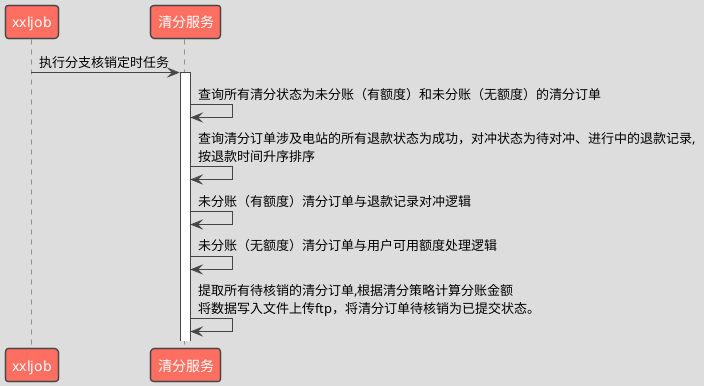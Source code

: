 @startuml
'https://plantuml.com/sequence-diagram
!theme toy

xxljob -> 清分服务: 执行分支核销定时任务
activate 清分服务
清分服务 -> 清分服务: 查询所有清分状态为未分账（有额度）和未分账（无额度）的清分订单
清分服务 -> 清分服务: 查询清分订单涉及电站的所有退款状态为成功，对冲状态为待对冲、进行中的退款记录, \n按退款时间升序排序
清分服务 -> 清分服务: 未分账（有额度）清分订单与退款记录对冲逻辑
清分服务 -> 清分服务: 未分账（无额度）清分订单与用户可用额度处理逻辑
清分服务 -> 清分服务: 提取所有待核销的清分订单,根据清分策略计算分账金额\n将数据写入文件上传ftp，将清分订单待核销为已提交状态。
@enduml
